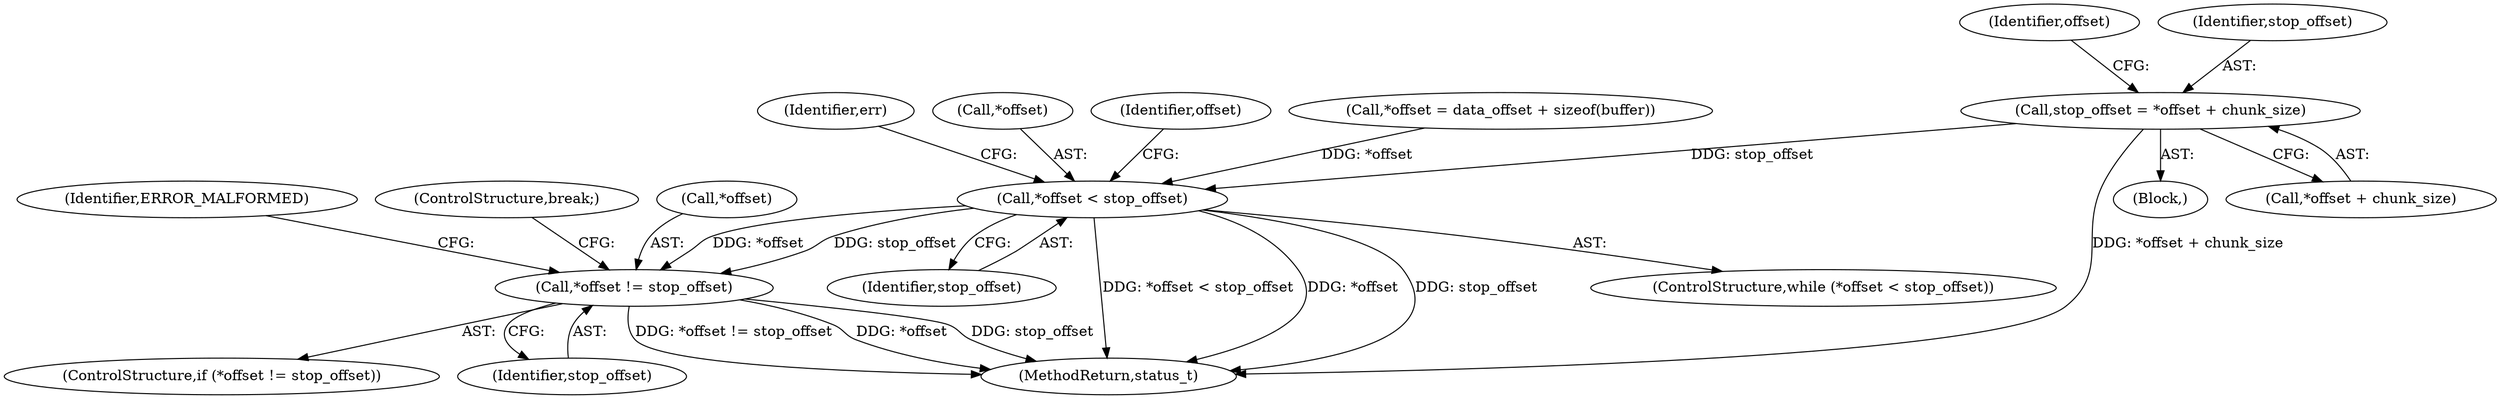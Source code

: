 digraph "0_Android_6fe85f7e15203e48df2cc3e8e1c4bc6ad49dc968@integer" {
"1001716" [label="(Call,stop_offset = *offset + chunk_size)"];
"1001730" [label="(Call,*offset < stop_offset)"];
"1001751" [label="(Call,*offset != stop_offset)"];
"1001737" [label="(Identifier,err)"];
"1001731" [label="(Call,*offset)"];
"1001733" [label="(Identifier,stop_offset)"];
"1001757" [label="(Identifier,ERROR_MALFORMED)"];
"1001724" [label="(Identifier,offset)"];
"1001753" [label="(Identifier,offset)"];
"1001722" [label="(Call,*offset = data_offset + sizeof(buffer))"];
"1002927" [label="(MethodReturn,status_t)"];
"1001758" [label="(ControlStructure,break;)"];
"1001625" [label="(Block,)"];
"1001729" [label="(ControlStructure,while (*offset < stop_offset))"];
"1001716" [label="(Call,stop_offset = *offset + chunk_size)"];
"1001752" [label="(Call,*offset)"];
"1001717" [label="(Identifier,stop_offset)"];
"1001730" [label="(Call,*offset < stop_offset)"];
"1001750" [label="(ControlStructure,if (*offset != stop_offset))"];
"1001754" [label="(Identifier,stop_offset)"];
"1001751" [label="(Call,*offset != stop_offset)"];
"1001718" [label="(Call,*offset + chunk_size)"];
"1001716" -> "1001625"  [label="AST: "];
"1001716" -> "1001718"  [label="CFG: "];
"1001717" -> "1001716"  [label="AST: "];
"1001718" -> "1001716"  [label="AST: "];
"1001724" -> "1001716"  [label="CFG: "];
"1001716" -> "1002927"  [label="DDG: *offset + chunk_size"];
"1001716" -> "1001730"  [label="DDG: stop_offset"];
"1001730" -> "1001729"  [label="AST: "];
"1001730" -> "1001733"  [label="CFG: "];
"1001731" -> "1001730"  [label="AST: "];
"1001733" -> "1001730"  [label="AST: "];
"1001737" -> "1001730"  [label="CFG: "];
"1001753" -> "1001730"  [label="CFG: "];
"1001730" -> "1002927"  [label="DDG: *offset < stop_offset"];
"1001730" -> "1002927"  [label="DDG: *offset"];
"1001730" -> "1002927"  [label="DDG: stop_offset"];
"1001722" -> "1001730"  [label="DDG: *offset"];
"1001730" -> "1001751"  [label="DDG: *offset"];
"1001730" -> "1001751"  [label="DDG: stop_offset"];
"1001751" -> "1001750"  [label="AST: "];
"1001751" -> "1001754"  [label="CFG: "];
"1001752" -> "1001751"  [label="AST: "];
"1001754" -> "1001751"  [label="AST: "];
"1001757" -> "1001751"  [label="CFG: "];
"1001758" -> "1001751"  [label="CFG: "];
"1001751" -> "1002927"  [label="DDG: *offset != stop_offset"];
"1001751" -> "1002927"  [label="DDG: *offset"];
"1001751" -> "1002927"  [label="DDG: stop_offset"];
}
